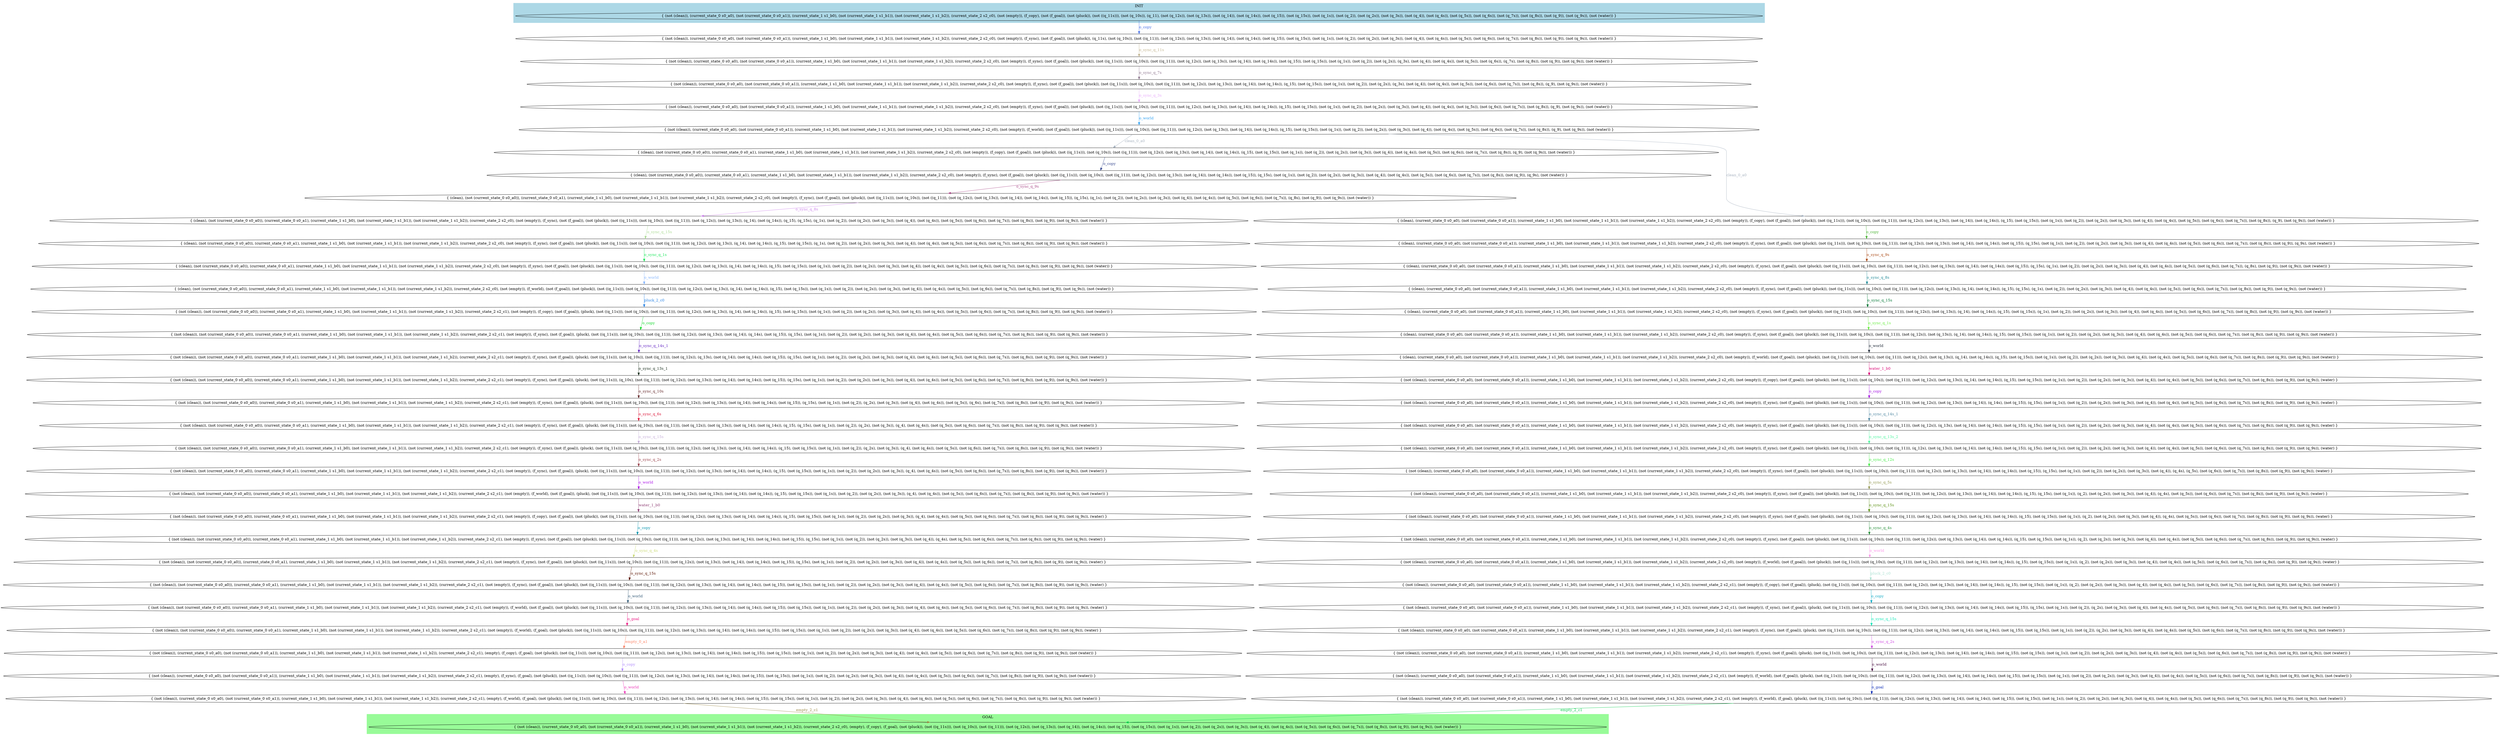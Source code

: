 digraph G {
0 [label="{ (not (clean)), (current_state_0 s0_a0), (not (current_state_0 s0_a1)), (current_state_1 s1_b0), (not (current_state_1 s1_b1)), (not (current_state_1 s1_b2)), (current_state_2 s2_c0), (not (empty)), (f_copy), (not (f_goal)), (not (pluck)), (not ((q_11s))), (not (q_10s)), (q_11), (not (q_12s)), (not (q_13s)), (not (q_14)), (not (q_14s)), (not (q_15)), (not (q_15s)), (not (q_1s)), (not (q_2)), (not (q_2s)), (not (q_3s)), (not (q_4)), (not (q_4s)), (not (q_5s)), (not (q_6s)), (not (q_7s)), (not (q_8s)), (not (q_9)), (not (q_9s)), (not (water)) }"];
1 [label="{ (not (clean)), (current_state_0 s0_a0), (not (current_state_0 s0_a1)), (current_state_1 s1_b0), (not (current_state_1 s1_b1)), (not (current_state_1 s1_b2)), (current_state_2 s2_c0), (not (empty)), (f_sync), (not (f_goal)), (not (pluck)), (q_11s), (not (q_10s)), (not ((q_11))), (not (q_12s)), (not (q_13s)), (not (q_14)), (not (q_14s)), (not (q_15)), (not (q_15s)), (not (q_1s)), (not (q_2)), (not (q_2s)), (not (q_3s)), (not (q_4)), (not (q_4s)), (not (q_5s)), (not (q_6s)), (not (q_7s)), (not (q_8s)), (not (q_9)), (not (q_9s)), (not (water)) }"];
2 [label="{ (not (clean)), (current_state_0 s0_a0), (not (current_state_0 s0_a1)), (current_state_1 s1_b0), (not (current_state_1 s1_b1)), (not (current_state_1 s1_b2)), (current_state_2 s2_c0), (not (empty)), (f_sync), (not (f_goal)), (not (pluck)), (not ((q_11s))), (not (q_10s)), (not ((q_11))), (not (q_12s)), (not (q_13s)), (not (q_14)), (not (q_14s)), (not (q_15)), (not (q_15s)), (not (q_1s)), (not (q_2)), (not (q_2s)), (q_3s), (not (q_4)), (not (q_4s)), (not (q_5s)), (not (q_6s)), (q_7s), (not (q_8s)), (not (q_9)), (not (q_9s)), (not (water)) }"];
3 [label="{ (not (clean)), (current_state_0 s0_a0), (not (current_state_0 s0_a1)), (current_state_1 s1_b0), (not (current_state_1 s1_b1)), (not (current_state_1 s1_b2)), (current_state_2 s2_c0), (not (empty)), (f_sync), (not (f_goal)), (not (pluck)), (not ((q_11s))), (not (q_10s)), (not ((q_11))), (not (q_12s)), (not (q_13s)), (not (q_14)), (not (q_14s)), (q_15), (not (q_15s)), (not (q_1s)), (not (q_2)), (not (q_2s)), (q_3s), (not (q_4)), (not (q_4s)), (not (q_5s)), (not (q_6s)), (not (q_7s)), (not (q_8s)), (q_9), (not (q_9s)), (not (water)) }"];
4 [label="{ (not (clean)), (current_state_0 s0_a0), (not (current_state_0 s0_a1)), (current_state_1 s1_b0), (not (current_state_1 s1_b1)), (not (current_state_1 s1_b2)), (current_state_2 s2_c0), (not (empty)), (f_sync), (not (f_goal)), (not (pluck)), (not ((q_11s))), (not (q_10s)), (not ((q_11))), (not (q_12s)), (not (q_13s)), (not (q_14)), (not (q_14s)), (q_15), (not (q_15s)), (not (q_1s)), (not (q_2)), (not (q_2s)), (not (q_3s)), (not (q_4)), (not (q_4s)), (not (q_5s)), (not (q_6s)), (not (q_7s)), (not (q_8s)), (q_9), (not (q_9s)), (not (water)) }"];
5 [label="{ (not (clean)), (current_state_0 s0_a0), (not (current_state_0 s0_a1)), (current_state_1 s1_b0), (not (current_state_1 s1_b1)), (not (current_state_1 s1_b2)), (current_state_2 s2_c0), (not (empty)), (f_world), (not (f_goal)), (not (pluck)), (not ((q_11s))), (not (q_10s)), (not ((q_11))), (not (q_12s)), (not (q_13s)), (not (q_14)), (not (q_14s)), (q_15), (not (q_15s)), (not (q_1s)), (not (q_2)), (not (q_2s)), (not (q_3s)), (not (q_4)), (not (q_4s)), (not (q_5s)), (not (q_6s)), (not (q_7s)), (not (q_8s)), (q_9), (not (q_9s)), (not (water)) }"];
6 [label="{ (clean), (not (current_state_0 s0_a0)), (current_state_0 s0_a1), (current_state_1 s1_b0), (not (current_state_1 s1_b1)), (not (current_state_1 s1_b2)), (current_state_2 s2_c0), (not (empty)), (f_copy), (not (f_goal)), (not (pluck)), (not ((q_11s))), (not (q_10s)), (not ((q_11))), (not (q_12s)), (not (q_13s)), (not (q_14)), (not (q_14s)), (q_15), (not (q_15s)), (not (q_1s)), (not (q_2)), (not (q_2s)), (not (q_3s)), (not (q_4)), (not (q_4s)), (not (q_5s)), (not (q_6s)), (not (q_7s)), (not (q_8s)), (q_9), (not (q_9s)), (not (water)) }"];
7 [label="{ (clean), (current_state_0 s0_a0), (not (current_state_0 s0_a1)), (current_state_1 s1_b0), (not (current_state_1 s1_b1)), (not (current_state_1 s1_b2)), (current_state_2 s2_c0), (not (empty)), (f_copy), (not (f_goal)), (not (pluck)), (not ((q_11s))), (not (q_10s)), (not ((q_11))), (not (q_12s)), (not (q_13s)), (not (q_14)), (not (q_14s)), (q_15), (not (q_15s)), (not (q_1s)), (not (q_2)), (not (q_2s)), (not (q_3s)), (not (q_4)), (not (q_4s)), (not (q_5s)), (not (q_6s)), (not (q_7s)), (not (q_8s)), (q_9), (not (q_9s)), (not (water)) }"];
8 [label="{ (clean), (not (current_state_0 s0_a0)), (current_state_0 s0_a1), (current_state_1 s1_b0), (not (current_state_1 s1_b1)), (not (current_state_1 s1_b2)), (current_state_2 s2_c0), (not (empty)), (f_sync), (not (f_goal)), (not (pluck)), (not ((q_11s))), (not (q_10s)), (not ((q_11))), (not (q_12s)), (not (q_13s)), (not (q_14)), (not (q_14s)), (not (q_15)), (q_15s), (not (q_1s)), (not (q_2)), (not (q_2s)), (not (q_3s)), (not (q_4)), (not (q_4s)), (not (q_5s)), (not (q_6s)), (not (q_7s)), (not (q_8s)), (not (q_9)), (q_9s), (not (water)) }"];
9 [label="{ (clean), (current_state_0 s0_a0), (not (current_state_0 s0_a1)), (current_state_1 s1_b0), (not (current_state_1 s1_b1)), (not (current_state_1 s1_b2)), (current_state_2 s2_c0), (not (empty)), (f_sync), (not (f_goal)), (not (pluck)), (not ((q_11s))), (not (q_10s)), (not ((q_11))), (not (q_12s)), (not (q_13s)), (not (q_14)), (not (q_14s)), (not (q_15)), (q_15s), (not (q_1s)), (not (q_2)), (not (q_2s)), (not (q_3s)), (not (q_4)), (not (q_4s)), (not (q_5s)), (not (q_6s)), (not (q_7s)), (not (q_8s)), (not (q_9)), (q_9s), (not (water)) }"];
10 [label="{ (clean), (not (current_state_0 s0_a0)), (current_state_0 s0_a1), (current_state_1 s1_b0), (not (current_state_1 s1_b1)), (not (current_state_1 s1_b2)), (current_state_2 s2_c0), (not (empty)), (f_sync), (not (f_goal)), (not (pluck)), (not ((q_11s))), (not (q_10s)), (not ((q_11))), (not (q_12s)), (not (q_13s)), (not (q_14)), (not (q_14s)), (not (q_15)), (q_15s), (q_1s), (not (q_2)), (not (q_2s)), (not (q_3s)), (not (q_4)), (not (q_4s)), (not (q_5s)), (not (q_6s)), (not (q_7s)), (q_8s), (not (q_9)), (not (q_9s)), (not (water)) }"];
11 [label="{ (clean), (current_state_0 s0_a0), (not (current_state_0 s0_a1)), (current_state_1 s1_b0), (not (current_state_1 s1_b1)), (not (current_state_1 s1_b2)), (current_state_2 s2_c0), (not (empty)), (f_sync), (not (f_goal)), (not (pluck)), (not ((q_11s))), (not (q_10s)), (not ((q_11))), (not (q_12s)), (not (q_13s)), (not (q_14)), (not (q_14s)), (not (q_15)), (q_15s), (q_1s), (not (q_2)), (not (q_2s)), (not (q_3s)), (not (q_4)), (not (q_4s)), (not (q_5s)), (not (q_6s)), (not (q_7s)), (q_8s), (not (q_9)), (not (q_9s)), (not (water)) }"];
12 [label="{ (clean), (not (current_state_0 s0_a0)), (current_state_0 s0_a1), (current_state_1 s1_b0), (not (current_state_1 s1_b1)), (not (current_state_1 s1_b2)), (current_state_2 s2_c0), (not (empty)), (f_sync), (not (f_goal)), (not (pluck)), (not ((q_11s))), (not (q_10s)), (not ((q_11))), (not (q_12s)), (not (q_13s)), (q_14), (not (q_14s)), (q_15), (q_15s), (q_1s), (not (q_2)), (not (q_2s)), (not (q_3s)), (not (q_4)), (not (q_4s)), (not (q_5s)), (not (q_6s)), (not (q_7s)), (not (q_8s)), (not (q_9)), (not (q_9s)), (not (water)) }"];
13 [label="{ (clean), (current_state_0 s0_a0), (not (current_state_0 s0_a1)), (current_state_1 s1_b0), (not (current_state_1 s1_b1)), (not (current_state_1 s1_b2)), (current_state_2 s2_c0), (not (empty)), (f_sync), (not (f_goal)), (not (pluck)), (not ((q_11s))), (not (q_10s)), (not ((q_11))), (not (q_12s)), (not (q_13s)), (q_14), (not (q_14s)), (q_15), (q_15s), (q_1s), (not (q_2)), (not (q_2s)), (not (q_3s)), (not (q_4)), (not (q_4s)), (not (q_5s)), (not (q_6s)), (not (q_7s)), (not (q_8s)), (not (q_9)), (not (q_9s)), (not (water)) }"];
14 [label="{ (clean), (not (current_state_0 s0_a0)), (current_state_0 s0_a1), (current_state_1 s1_b0), (not (current_state_1 s1_b1)), (not (current_state_1 s1_b2)), (current_state_2 s2_c0), (not (empty)), (f_sync), (not (f_goal)), (not (pluck)), (not ((q_11s))), (not (q_10s)), (not ((q_11))), (not (q_12s)), (not (q_13s)), (q_14), (not (q_14s)), (q_15), (not (q_15s)), (q_1s), (not (q_2)), (not (q_2s)), (not (q_3s)), (not (q_4)), (not (q_4s)), (not (q_5s)), (not (q_6s)), (not (q_7s)), (not (q_8s)), (not (q_9)), (not (q_9s)), (not (water)) }"];
15 [label="{ (clean), (current_state_0 s0_a0), (not (current_state_0 s0_a1)), (current_state_1 s1_b0), (not (current_state_1 s1_b1)), (not (current_state_1 s1_b2)), (current_state_2 s2_c0), (not (empty)), (f_sync), (not (f_goal)), (not (pluck)), (not ((q_11s))), (not (q_10s)), (not ((q_11))), (not (q_12s)), (not (q_13s)), (q_14), (not (q_14s)), (q_15), (not (q_15s)), (q_1s), (not (q_2)), (not (q_2s)), (not (q_3s)), (not (q_4)), (not (q_4s)), (not (q_5s)), (not (q_6s)), (not (q_7s)), (not (q_8s)), (not (q_9)), (not (q_9s)), (not (water)) }"];
16 [label="{ (clean), (not (current_state_0 s0_a0)), (current_state_0 s0_a1), (current_state_1 s1_b0), (not (current_state_1 s1_b1)), (not (current_state_1 s1_b2)), (current_state_2 s2_c0), (not (empty)), (f_sync), (not (f_goal)), (not (pluck)), (not ((q_11s))), (not (q_10s)), (not ((q_11))), (not (q_12s)), (not (q_13s)), (q_14), (not (q_14s)), (q_15), (not (q_15s)), (not (q_1s)), (not (q_2)), (not (q_2s)), (not (q_3s)), (not (q_4)), (not (q_4s)), (not (q_5s)), (not (q_6s)), (not (q_7s)), (not (q_8s)), (not (q_9)), (not (q_9s)), (not (water)) }"];
17 [label="{ (clean), (current_state_0 s0_a0), (not (current_state_0 s0_a1)), (current_state_1 s1_b0), (not (current_state_1 s1_b1)), (not (current_state_1 s1_b2)), (current_state_2 s2_c0), (not (empty)), (f_sync), (not (f_goal)), (not (pluck)), (not ((q_11s))), (not (q_10s)), (not ((q_11))), (not (q_12s)), (not (q_13s)), (q_14), (not (q_14s)), (q_15), (not (q_15s)), (not (q_1s)), (not (q_2)), (not (q_2s)), (not (q_3s)), (not (q_4)), (not (q_4s)), (not (q_5s)), (not (q_6s)), (not (q_7s)), (not (q_8s)), (not (q_9)), (not (q_9s)), (not (water)) }"];
18 [label="{ (clean), (not (current_state_0 s0_a0)), (current_state_0 s0_a1), (current_state_1 s1_b0), (not (current_state_1 s1_b1)), (not (current_state_1 s1_b2)), (current_state_2 s2_c0), (not (empty)), (f_world), (not (f_goal)), (not (pluck)), (not ((q_11s))), (not (q_10s)), (not ((q_11))), (not (q_12s)), (not (q_13s)), (q_14), (not (q_14s)), (q_15), (not (q_15s)), (not (q_1s)), (not (q_2)), (not (q_2s)), (not (q_3s)), (not (q_4)), (not (q_4s)), (not (q_5s)), (not (q_6s)), (not (q_7s)), (not (q_8s)), (not (q_9)), (not (q_9s)), (not (water)) }"];
19 [label="{ (clean), (current_state_0 s0_a0), (not (current_state_0 s0_a1)), (current_state_1 s1_b0), (not (current_state_1 s1_b1)), (not (current_state_1 s1_b2)), (current_state_2 s2_c0), (not (empty)), (f_world), (not (f_goal)), (not (pluck)), (not ((q_11s))), (not (q_10s)), (not ((q_11))), (not (q_12s)), (not (q_13s)), (q_14), (not (q_14s)), (q_15), (not (q_15s)), (not (q_1s)), (not (q_2)), (not (q_2s)), (not (q_3s)), (not (q_4)), (not (q_4s)), (not (q_5s)), (not (q_6s)), (not (q_7s)), (not (q_8s)), (not (q_9)), (not (q_9s)), (not (water)) }"];
20 [label="{ (not (clean)), (not (current_state_0 s0_a0)), (current_state_0 s0_a1), (current_state_1 s1_b0), (not (current_state_1 s1_b1)), (not (current_state_1 s1_b2)), (current_state_2 s2_c1), (not (empty)), (f_copy), (not (f_goal)), (pluck), (not ((q_11s))), (not (q_10s)), (not ((q_11))), (not (q_12s)), (not (q_13s)), (q_14), (not (q_14s)), (q_15), (not (q_15s)), (not (q_1s)), (not (q_2)), (not (q_2s)), (not (q_3s)), (not (q_4)), (not (q_4s)), (not (q_5s)), (not (q_6s)), (not (q_7s)), (not (q_8s)), (not (q_9)), (not (q_9s)), (not (water)) }"];
21 [label="{ (not (clean)), (current_state_0 s0_a0), (not (current_state_0 s0_a1)), (current_state_1 s1_b0), (not (current_state_1 s1_b1)), (not (current_state_1 s1_b2)), (current_state_2 s2_c0), (not (empty)), (f_copy), (not (f_goal)), (not (pluck)), (not ((q_11s))), (not (q_10s)), (not ((q_11))), (not (q_12s)), (not (q_13s)), (q_14), (not (q_14s)), (q_15), (not (q_15s)), (not (q_1s)), (not (q_2)), (not (q_2s)), (not (q_3s)), (not (q_4)), (not (q_4s)), (not (q_5s)), (not (q_6s)), (not (q_7s)), (not (q_8s)), (not (q_9)), (not (q_9s)), (water) }"];
22 [label="{ (not (clean)), (not (current_state_0 s0_a0)), (current_state_0 s0_a1), (current_state_1 s1_b0), (not (current_state_1 s1_b1)), (not (current_state_1 s1_b2)), (current_state_2 s2_c1), (not (empty)), (f_sync), (not (f_goal)), (pluck), (not ((q_11s))), (not (q_10s)), (not ((q_11))), (not (q_12s)), (not (q_13s)), (not (q_14)), (q_14s), (not (q_15)), (q_15s), (not (q_1s)), (not (q_2)), (not (q_2s)), (not (q_3s)), (not (q_4)), (not (q_4s)), (not (q_5s)), (not (q_6s)), (not (q_7s)), (not (q_8s)), (not (q_9)), (not (q_9s)), (not (water)) }"];
23 [label="{ (not (clean)), (current_state_0 s0_a0), (not (current_state_0 s0_a1)), (current_state_1 s1_b0), (not (current_state_1 s1_b1)), (not (current_state_1 s1_b2)), (current_state_2 s2_c0), (not (empty)), (f_sync), (not (f_goal)), (not (pluck)), (not ((q_11s))), (not (q_10s)), (not ((q_11))), (not (q_12s)), (not (q_13s)), (not (q_14)), (q_14s), (not (q_15)), (q_15s), (not (q_1s)), (not (q_2)), (not (q_2s)), (not (q_3s)), (not (q_4)), (not (q_4s)), (not (q_5s)), (not (q_6s)), (not (q_7s)), (not (q_8s)), (not (q_9)), (not (q_9s)), (water) }"];
24 [label="{ (not (clean)), (not (current_state_0 s0_a0)), (current_state_0 s0_a1), (current_state_1 s1_b0), (not (current_state_1 s1_b1)), (not (current_state_1 s1_b2)), (current_state_2 s2_c1), (not (empty)), (f_sync), (not (f_goal)), (pluck), (not ((q_11s))), (not (q_10s)), (not ((q_11))), (not (q_12s)), (q_13s), (not (q_14)), (not (q_14s)), (not (q_15)), (q_15s), (not (q_1s)), (not (q_2)), (not (q_2s)), (not (q_3s)), (not (q_4)), (not (q_4s)), (not (q_5s)), (not (q_6s)), (not (q_7s)), (not (q_8s)), (not (q_9)), (not (q_9s)), (not (water)) }"];
25 [label="{ (not (clean)), (current_state_0 s0_a0), (not (current_state_0 s0_a1)), (current_state_1 s1_b0), (not (current_state_1 s1_b1)), (not (current_state_1 s1_b2)), (current_state_2 s2_c0), (not (empty)), (f_sync), (not (f_goal)), (not (pluck)), (not ((q_11s))), (not (q_10s)), (not ((q_11))), (not (q_12s)), (q_13s), (not (q_14)), (not (q_14s)), (not (q_15)), (q_15s), (not (q_1s)), (not (q_2)), (not (q_2s)), (not (q_3s)), (not (q_4)), (not (q_4s)), (not (q_5s)), (not (q_6s)), (not (q_7s)), (not (q_8s)), (not (q_9)), (not (q_9s)), (water) }"];
26 [label="{ (not (clean)), (not (current_state_0 s0_a0)), (current_state_0 s0_a1), (current_state_1 s1_b0), (not (current_state_1 s1_b1)), (not (current_state_1 s1_b2)), (current_state_2 s2_c1), (not (empty)), (f_sync), (not (f_goal)), (pluck), (not ((q_11s))), (q_10s), (not ((q_11))), (not (q_12s)), (not (q_13s)), (not (q_14)), (not (q_14s)), (not (q_15)), (q_15s), (not (q_1s)), (not (q_2)), (not (q_2s)), (not (q_3s)), (not (q_4)), (not (q_4s)), (not (q_5s)), (not (q_6s)), (not (q_7s)), (not (q_8s)), (not (q_9)), (not (q_9s)), (not (water)) }"];
27 [label="{ (not (clean)), (current_state_0 s0_a0), (not (current_state_0 s0_a1)), (current_state_1 s1_b0), (not (current_state_1 s1_b1)), (not (current_state_1 s1_b2)), (current_state_2 s2_c0), (not (empty)), (f_sync), (not (f_goal)), (not (pluck)), (not ((q_11s))), (not (q_10s)), (not ((q_11))), (q_12s), (not (q_13s)), (not (q_14)), (not (q_14s)), (not (q_15)), (q_15s), (not (q_1s)), (not (q_2)), (not (q_2s)), (not (q_3s)), (not (q_4)), (not (q_4s)), (not (q_5s)), (not (q_6s)), (not (q_7s)), (not (q_8s)), (not (q_9)), (not (q_9s)), (water) }"];
28 [label="{ (not (clean)), (not (current_state_0 s0_a0)), (current_state_0 s0_a1), (current_state_1 s1_b0), (not (current_state_1 s1_b1)), (not (current_state_1 s1_b2)), (current_state_2 s2_c1), (not (empty)), (f_sync), (not (f_goal)), (pluck), (not ((q_11s))), (not (q_10s)), (not ((q_11))), (not (q_12s)), (not (q_13s)), (not (q_14)), (not (q_14s)), (not (q_15)), (q_15s), (not (q_1s)), (not (q_2)), (q_2s), (not (q_3s)), (not (q_4)), (not (q_4s)), (not (q_5s)), (q_6s), (not (q_7s)), (not (q_8s)), (not (q_9)), (not (q_9s)), (not (water)) }"];
29 [label="{ (not (clean)), (current_state_0 s0_a0), (not (current_state_0 s0_a1)), (current_state_1 s1_b0), (not (current_state_1 s1_b1)), (not (current_state_1 s1_b2)), (current_state_2 s2_c0), (not (empty)), (f_sync), (not (f_goal)), (not (pluck)), (not ((q_11s))), (not (q_10s)), (not ((q_11))), (not (q_12s)), (not (q_13s)), (not (q_14)), (not (q_14s)), (not (q_15)), (q_15s), (not (q_1s)), (not (q_2)), (not (q_2s)), (not (q_3s)), (not (q_4)), (q_4s), (q_5s), (not (q_6s)), (not (q_7s)), (not (q_8s)), (not (q_9)), (not (q_9s)), (water) }"];
30 [label="{ (not (clean)), (not (current_state_0 s0_a0)), (current_state_0 s0_a1), (current_state_1 s1_b0), (not (current_state_1 s1_b1)), (not (current_state_1 s1_b2)), (current_state_2 s2_c1), (not (empty)), (f_sync), (not (f_goal)), (pluck), (not ((q_11s))), (not (q_10s)), (not ((q_11))), (not (q_12s)), (not (q_13s)), (not (q_14)), (not (q_14s)), (q_15), (q_15s), (not (q_1s)), (not (q_2)), (q_2s), (not (q_3s)), (q_4), (not (q_4s)), (not (q_5s)), (not (q_6s)), (not (q_7s)), (not (q_8s)), (not (q_9)), (not (q_9s)), (not (water)) }"];
31 [label="{ (not (clean)), (current_state_0 s0_a0), (not (current_state_0 s0_a1)), (current_state_1 s1_b0), (not (current_state_1 s1_b1)), (not (current_state_1 s1_b2)), (current_state_2 s2_c0), (not (empty)), (f_sync), (not (f_goal)), (not (pluck)), (not ((q_11s))), (not (q_10s)), (not ((q_11))), (not (q_12s)), (not (q_13s)), (not (q_14)), (not (q_14s)), (q_15), (q_15s), (not (q_1s)), (q_2), (not (q_2s)), (not (q_3s)), (not (q_4)), (q_4s), (not (q_5s)), (not (q_6s)), (not (q_7s)), (not (q_8s)), (not (q_9)), (not (q_9s)), (water) }"];
32 [label="{ (not (clean)), (not (current_state_0 s0_a0)), (current_state_0 s0_a1), (current_state_1 s1_b0), (not (current_state_1 s1_b1)), (not (current_state_1 s1_b2)), (current_state_2 s2_c1), (not (empty)), (f_sync), (not (f_goal)), (pluck), (not ((q_11s))), (not (q_10s)), (not ((q_11))), (not (q_12s)), (not (q_13s)), (not (q_14)), (not (q_14s)), (q_15), (not (q_15s)), (not (q_1s)), (not (q_2)), (q_2s), (not (q_3s)), (q_4), (not (q_4s)), (not (q_5s)), (not (q_6s)), (not (q_7s)), (not (q_8s)), (not (q_9)), (not (q_9s)), (not (water)) }"];
33 [label="{ (not (clean)), (current_state_0 s0_a0), (not (current_state_0 s0_a1)), (current_state_1 s1_b0), (not (current_state_1 s1_b1)), (not (current_state_1 s1_b2)), (current_state_2 s2_c0), (not (empty)), (f_sync), (not (f_goal)), (not (pluck)), (not ((q_11s))), (not (q_10s)), (not ((q_11))), (not (q_12s)), (not (q_13s)), (not (q_14)), (not (q_14s)), (q_15), (not (q_15s)), (not (q_1s)), (q_2), (not (q_2s)), (not (q_3s)), (not (q_4)), (q_4s), (not (q_5s)), (not (q_6s)), (not (q_7s)), (not (q_8s)), (not (q_9)), (not (q_9s)), (water) }"];
34 [label="{ (not (clean)), (not (current_state_0 s0_a0)), (current_state_0 s0_a1), (current_state_1 s1_b0), (not (current_state_1 s1_b1)), (not (current_state_1 s1_b2)), (current_state_2 s2_c1), (not (empty)), (f_sync), (not (f_goal)), (pluck), (not ((q_11s))), (not (q_10s)), (not ((q_11))), (not (q_12s)), (not (q_13s)), (not (q_14)), (not (q_14s)), (q_15), (not (q_15s)), (not (q_1s)), (not (q_2)), (not (q_2s)), (not (q_3s)), (q_4), (not (q_4s)), (not (q_5s)), (not (q_6s)), (not (q_7s)), (not (q_8s)), (not (q_9)), (not (q_9s)), (not (water)) }"];
35 [label="{ (not (clean)), (current_state_0 s0_a0), (not (current_state_0 s0_a1)), (current_state_1 s1_b0), (not (current_state_1 s1_b1)), (not (current_state_1 s1_b2)), (current_state_2 s2_c0), (not (empty)), (f_sync), (not (f_goal)), (not (pluck)), (not ((q_11s))), (not (q_10s)), (not ((q_11))), (not (q_12s)), (not (q_13s)), (not (q_14)), (not (q_14s)), (q_15), (not (q_15s)), (not (q_1s)), (q_2), (not (q_2s)), (not (q_3s)), (not (q_4)), (not (q_4s)), (not (q_5s)), (not (q_6s)), (not (q_7s)), (not (q_8s)), (not (q_9)), (not (q_9s)), (water) }"];
36 [label="{ (not (clean)), (not (current_state_0 s0_a0)), (current_state_0 s0_a1), (current_state_1 s1_b0), (not (current_state_1 s1_b1)), (not (current_state_1 s1_b2)), (current_state_2 s2_c1), (not (empty)), (f_world), (not (f_goal)), (pluck), (not ((q_11s))), (not (q_10s)), (not ((q_11))), (not (q_12s)), (not (q_13s)), (not (q_14)), (not (q_14s)), (q_15), (not (q_15s)), (not (q_1s)), (not (q_2)), (not (q_2s)), (not (q_3s)), (q_4), (not (q_4s)), (not (q_5s)), (not (q_6s)), (not (q_7s)), (not (q_8s)), (not (q_9)), (not (q_9s)), (not (water)) }"];
37 [label="{ (not (clean)), (current_state_0 s0_a0), (not (current_state_0 s0_a1)), (current_state_1 s1_b0), (not (current_state_1 s1_b1)), (not (current_state_1 s1_b2)), (current_state_2 s2_c0), (not (empty)), (f_world), (not (f_goal)), (not (pluck)), (not ((q_11s))), (not (q_10s)), (not ((q_11))), (not (q_12s)), (not (q_13s)), (not (q_14)), (not (q_14s)), (q_15), (not (q_15s)), (not (q_1s)), (q_2), (not (q_2s)), (not (q_3s)), (not (q_4)), (not (q_4s)), (not (q_5s)), (not (q_6s)), (not (q_7s)), (not (q_8s)), (not (q_9)), (not (q_9s)), (water) }"];
38 [label="{ (not (clean)), (not (current_state_0 s0_a0)), (current_state_0 s0_a1), (current_state_1 s1_b0), (not (current_state_1 s1_b1)), (not (current_state_1 s1_b2)), (current_state_2 s2_c1), (not (empty)), (f_copy), (not (f_goal)), (not (pluck)), (not ((q_11s))), (not (q_10s)), (not ((q_11))), (not (q_12s)), (not (q_13s)), (not (q_14)), (not (q_14s)), (q_15), (not (q_15s)), (not (q_1s)), (not (q_2)), (not (q_2s)), (not (q_3s)), (q_4), (not (q_4s)), (not (q_5s)), (not (q_6s)), (not (q_7s)), (not (q_8s)), (not (q_9)), (not (q_9s)), (water) }"];
39 [label="{ (not (clean)), (current_state_0 s0_a0), (not (current_state_0 s0_a1)), (current_state_1 s1_b0), (not (current_state_1 s1_b1)), (not (current_state_1 s1_b2)), (current_state_2 s2_c1), (not (empty)), (f_copy), (not (f_goal)), (pluck), (not ((q_11s))), (not (q_10s)), (not ((q_11))), (not (q_12s)), (not (q_13s)), (not (q_14)), (not (q_14s)), (q_15), (not (q_15s)), (not (q_1s)), (q_2), (not (q_2s)), (not (q_3s)), (not (q_4)), (not (q_4s)), (not (q_5s)), (not (q_6s)), (not (q_7s)), (not (q_8s)), (not (q_9)), (not (q_9s)), (not (water)) }"];
40 [label="{ (not (clean)), (not (current_state_0 s0_a0)), (current_state_0 s0_a1), (current_state_1 s1_b0), (not (current_state_1 s1_b1)), (not (current_state_1 s1_b2)), (current_state_2 s2_c1), (not (empty)), (f_sync), (not (f_goal)), (not (pluck)), (not ((q_11s))), (not (q_10s)), (not ((q_11))), (not (q_12s)), (not (q_13s)), (not (q_14)), (not (q_14s)), (not (q_15)), (q_15s), (not (q_1s)), (not (q_2)), (not (q_2s)), (not (q_3s)), (not (q_4)), (q_4s), (not (q_5s)), (not (q_6s)), (not (q_7s)), (not (q_8s)), (not (q_9)), (not (q_9s)), (water) }"];
41 [label="{ (not (clean)), (current_state_0 s0_a0), (not (current_state_0 s0_a1)), (current_state_1 s1_b0), (not (current_state_1 s1_b1)), (not (current_state_1 s1_b2)), (current_state_2 s2_c1), (not (empty)), (f_sync), (not (f_goal)), (pluck), (not ((q_11s))), (not (q_10s)), (not ((q_11))), (not (q_12s)), (not (q_13s)), (not (q_14)), (not (q_14s)), (not (q_15)), (q_15s), (not (q_1s)), (not (q_2)), (q_2s), (not (q_3s)), (not (q_4)), (not (q_4s)), (not (q_5s)), (not (q_6s)), (not (q_7s)), (not (q_8s)), (not (q_9)), (not (q_9s)), (not (water)) }"];
42 [label="{ (not (clean)), (not (current_state_0 s0_a0)), (current_state_0 s0_a1), (current_state_1 s1_b0), (not (current_state_1 s1_b1)), (not (current_state_1 s1_b2)), (current_state_2 s2_c1), (not (empty)), (f_sync), (not (f_goal)), (not (pluck)), (not ((q_11s))), (not (q_10s)), (not ((q_11))), (not (q_12s)), (not (q_13s)), (not (q_14)), (not (q_14s)), (not (q_15)), (q_15s), (not (q_1s)), (not (q_2)), (not (q_2s)), (not (q_3s)), (not (q_4)), (not (q_4s)), (not (q_5s)), (not (q_6s)), (not (q_7s)), (not (q_8s)), (not (q_9)), (not (q_9s)), (water) }"];
43 [label="{ (not (clean)), (current_state_0 s0_a0), (not (current_state_0 s0_a1)), (current_state_1 s1_b0), (not (current_state_1 s1_b1)), (not (current_state_1 s1_b2)), (current_state_2 s2_c1), (not (empty)), (f_sync), (not (f_goal)), (pluck), (not ((q_11s))), (not (q_10s)), (not ((q_11))), (not (q_12s)), (not (q_13s)), (not (q_14)), (not (q_14s)), (not (q_15)), (not (q_15s)), (not (q_1s)), (not (q_2)), (q_2s), (not (q_3s)), (not (q_4)), (not (q_4s)), (not (q_5s)), (not (q_6s)), (not (q_7s)), (not (q_8s)), (not (q_9)), (not (q_9s)), (not (water)) }"];
44 [label="{ (not (clean)), (not (current_state_0 s0_a0)), (current_state_0 s0_a1), (current_state_1 s1_b0), (not (current_state_1 s1_b1)), (not (current_state_1 s1_b2)), (current_state_2 s2_c1), (not (empty)), (f_sync), (not (f_goal)), (not (pluck)), (not ((q_11s))), (not (q_10s)), (not ((q_11))), (not (q_12s)), (not (q_13s)), (not (q_14)), (not (q_14s)), (not (q_15)), (not (q_15s)), (not (q_1s)), (not (q_2)), (not (q_2s)), (not (q_3s)), (not (q_4)), (not (q_4s)), (not (q_5s)), (not (q_6s)), (not (q_7s)), (not (q_8s)), (not (q_9)), (not (q_9s)), (water) }"];
45 [label="{ (not (clean)), (current_state_0 s0_a0), (not (current_state_0 s0_a1)), (current_state_1 s1_b0), (not (current_state_1 s1_b1)), (not (current_state_1 s1_b2)), (current_state_2 s2_c1), (not (empty)), (f_sync), (not (f_goal)), (pluck), (not ((q_11s))), (not (q_10s)), (not ((q_11))), (not (q_12s)), (not (q_13s)), (not (q_14)), (not (q_14s)), (not (q_15)), (not (q_15s)), (not (q_1s)), (not (q_2)), (not (q_2s)), (not (q_3s)), (not (q_4)), (not (q_4s)), (not (q_5s)), (not (q_6s)), (not (q_7s)), (not (q_8s)), (not (q_9)), (not (q_9s)), (not (water)) }"];
46 [label="{ (not (clean)), (not (current_state_0 s0_a0)), (current_state_0 s0_a1), (current_state_1 s1_b0), (not (current_state_1 s1_b1)), (not (current_state_1 s1_b2)), (current_state_2 s2_c1), (not (empty)), (f_world), (not (f_goal)), (not (pluck)), (not ((q_11s))), (not (q_10s)), (not ((q_11))), (not (q_12s)), (not (q_13s)), (not (q_14)), (not (q_14s)), (not (q_15)), (not (q_15s)), (not (q_1s)), (not (q_2)), (not (q_2s)), (not (q_3s)), (not (q_4)), (not (q_4s)), (not (q_5s)), (not (q_6s)), (not (q_7s)), (not (q_8s)), (not (q_9)), (not (q_9s)), (water) }"];
47 [label="{ (not (clean)), (current_state_0 s0_a0), (not (current_state_0 s0_a1)), (current_state_1 s1_b0), (not (current_state_1 s1_b1)), (not (current_state_1 s1_b2)), (current_state_2 s2_c1), (not (empty)), (f_world), (not (f_goal)), (pluck), (not ((q_11s))), (not (q_10s)), (not ((q_11))), (not (q_12s)), (not (q_13s)), (not (q_14)), (not (q_14s)), (not (q_15)), (not (q_15s)), (not (q_1s)), (not (q_2)), (not (q_2s)), (not (q_3s)), (not (q_4)), (not (q_4s)), (not (q_5s)), (not (q_6s)), (not (q_7s)), (not (q_8s)), (not (q_9)), (not (q_9s)), (not (water)) }"];
48 [label="{ (not (clean)), (not (current_state_0 s0_a0)), (current_state_0 s0_a1), (current_state_1 s1_b0), (not (current_state_1 s1_b1)), (not (current_state_1 s1_b2)), (current_state_2 s2_c1), (not (empty)), (f_world), (f_goal), (not (pluck)), (not ((q_11s))), (not (q_10s)), (not ((q_11))), (not (q_12s)), (not (q_13s)), (not (q_14)), (not (q_14s)), (not (q_15)), (not (q_15s)), (not (q_1s)), (not (q_2)), (not (q_2s)), (not (q_3s)), (not (q_4)), (not (q_4s)), (not (q_5s)), (not (q_6s)), (not (q_7s)), (not (q_8s)), (not (q_9)), (not (q_9s)), (water) }"];
49 [label="{ (not (clean)), (current_state_0 s0_a0), (not (current_state_0 s0_a1)), (current_state_1 s1_b0), (not (current_state_1 s1_b1)), (not (current_state_1 s1_b2)), (current_state_2 s2_c1), (not (empty)), (f_world), (f_goal), (pluck), (not ((q_11s))), (not (q_10s)), (not ((q_11))), (not (q_12s)), (not (q_13s)), (not (q_14)), (not (q_14s)), (not (q_15)), (not (q_15s)), (not (q_1s)), (not (q_2)), (not (q_2s)), (not (q_3s)), (not (q_4)), (not (q_4s)), (not (q_5s)), (not (q_6s)), (not (q_7s)), (not (q_8s)), (not (q_9)), (not (q_9s)), (not (water)) }"];
50 [label="{ (not (clean)), (current_state_0 s0_a0), (not (current_state_0 s0_a1)), (current_state_1 s1_b0), (not (current_state_1 s1_b1)), (not (current_state_1 s1_b2)), (current_state_2 s2_c1), (empty), (f_copy), (f_goal), (not (pluck)), (not ((q_11s))), (not (q_10s)), (not ((q_11))), (not (q_12s)), (not (q_13s)), (not (q_14)), (not (q_14s)), (not (q_15)), (not (q_15s)), (not (q_1s)), (not (q_2)), (not (q_2s)), (not (q_3s)), (not (q_4)), (not (q_4s)), (not (q_5s)), (not (q_6s)), (not (q_7s)), (not (q_8s)), (not (q_9)), (not (q_9s)), (not (water)) }"];
51 [label="{ (not (clean)), (current_state_0 s0_a0), (not (current_state_0 s0_a1)), (current_state_1 s1_b0), (not (current_state_1 s1_b1)), (not (current_state_1 s1_b2)), (current_state_2 s2_c0), (empty), (f_copy), (f_goal), (not (pluck)), (not ((q_11s))), (not (q_10s)), (not ((q_11))), (not (q_12s)), (not (q_13s)), (not (q_14)), (not (q_14s)), (not (q_15)), (not (q_15s)), (not (q_1s)), (not (q_2)), (not (q_2s)), (not (q_3s)), (not (q_4)), (not (q_4s)), (not (q_5s)), (not (q_6s)), (not (q_7s)), (not (q_8s)), (not (q_9)), (not (q_9s)), (not (water)) }"];
52 [label="{ (not (clean)), (current_state_0 s0_a0), (not (current_state_0 s0_a1)), (current_state_1 s1_b0), (not (current_state_1 s1_b1)), (not (current_state_1 s1_b2)), (current_state_2 s2_c1), (empty), (f_sync), (f_goal), (not (pluck)), (not ((q_11s))), (not (q_10s)), (not ((q_11))), (not (q_12s)), (not (q_13s)), (not (q_14)), (not (q_14s)), (not (q_15)), (not (q_15s)), (not (q_1s)), (not (q_2)), (not (q_2s)), (not (q_3s)), (not (q_4)), (not (q_4s)), (not (q_5s)), (not (q_6s)), (not (q_7s)), (not (q_8s)), (not (q_9)), (not (q_9s)), (not (water)) }"];
53 [label="{ (not (clean)), (current_state_0 s0_a0), (not (current_state_0 s0_a1)), (current_state_1 s1_b0), (not (current_state_1 s1_b1)), (not (current_state_1 s1_b2)), (current_state_2 s2_c1), (empty), (f_world), (f_goal), (not (pluck)), (not ((q_11s))), (not (q_10s)), (not ((q_11))), (not (q_12s)), (not (q_13s)), (not (q_14)), (not (q_14s)), (not (q_15)), (not (q_15s)), (not (q_1s)), (not (q_2)), (not (q_2s)), (not (q_3s)), (not (q_4)), (not (q_4s)), (not (q_5s)), (not (q_6s)), (not (q_7s)), (not (q_8s)), (not (q_9)), (not (q_9s)), (not (water)) }"];
0 -> 1 [label="o_copy", color="#4A72E8", fontcolor="#4A72E8"];
1 -> 2 [label="o_sync_q_11s", color="#C1B38D", fontcolor="#C1B38D"];
2 -> 3 [label="o_sync_q_7s", color="#927B93", fontcolor="#927B93"];
3 -> 4 [label="o_sync_q_3s", color="#E8ABFB", fontcolor="#E8ABFB"];
4 -> 5 [label="o_world", color="#34A3F2", fontcolor="#34A3F2"];
5 -> 6 [label="clean_0_a0", color="#A9B4C1", fontcolor="#A9B4C1"];
5 -> 7 [label="clean_0_a0", color="#A9B4C1", fontcolor="#A9B4C1"];
6 -> 8 [label="o_copy", color="#3C4D93", fontcolor="#3C4D93"];
7 -> 9 [label="o_copy", color="#4BB435", fontcolor="#4BB435"];
8 -> 10 [label="o_sync_q_9s", color="#AB4D8B", fontcolor="#AB4D8B"];
9 -> 11 [label="o_sync_q_9s", color="#AB4B17", fontcolor="#AB4B17"];
10 -> 12 [label="o_sync_q_8s", color="#CC84EA", fontcolor="#CC84EA"];
11 -> 13 [label="o_sync_q_8s", color="#228B98", fontcolor="#228B98"];
12 -> 14 [label="o_sync_q_15s", color="#ABDB94", fontcolor="#ABDB94"];
13 -> 15 [label="o_sync_q_15s", color="#027735", fontcolor="#027735"];
14 -> 16 [label="o_sync_q_1s", color="#1DE65C", fontcolor="#1DE65C"];
15 -> 17 [label="o_sync_q_1s", color="#67EE3F", fontcolor="#67EE3F"];
16 -> 18 [label="o_world", color="#86B6FC", fontcolor="#86B6FC"];
17 -> 19 [label="o_world", color="#212B39", fontcolor="#212B39"];
18 -> 20 [label="pluck_2_c0", color="#2A84E5", fontcolor="#2A84E5"];
19 -> 21 [label="water_1_b0", color="#DA0976", fontcolor="#DA0976"];
20 -> 22 [label="o_copy", color="#13D92C", fontcolor="#13D92C"];
21 -> 23 [label="o_copy", color="#A617E2", fontcolor="#A617E2"];
22 -> 24 [label="o_sync_q_14s_1", color="#6426C4", fontcolor="#6426C4"];
23 -> 25 [label="o_sync_q_14s_1", color="#4E86A1", fontcolor="#4E86A1"];
24 -> 26 [label="o_sync_q_13s_1", color="#1F3322", fontcolor="#1F3322"];
25 -> 27 [label="o_sync_q_13s_2", color="#49F59C", fontcolor="#49F59C"];
26 -> 28 [label="o_sync_q_10s", color="#672C2E", fontcolor="#672C2E"];
27 -> 29 [label="o_sync_q_12s", color="#44ED46", fontcolor="#44ED46"];
28 -> 30 [label="o_sync_q_6s", color="#DD173A", fontcolor="#DD173A"];
29 -> 31 [label="o_sync_q_5s", color="#949952", fontcolor="#949952"];
30 -> 32 [label="o_sync_q_15s", color="#C6AFD8", fontcolor="#C6AFD8"];
31 -> 33 [label="o_sync_q_15s", color="#5A8F11", fontcolor="#5A8F11"];
32 -> 34 [label="o_sync_q_2s", color="#9A434C", fontcolor="#9A434C"];
33 -> 35 [label="o_sync_q_4s", color="#258F38", fontcolor="#258F38"];
34 -> 36 [label="o_world", color="#AE1BE8", fontcolor="#AE1BE8"];
35 -> 37 [label="o_world", color="#FA97E8", fontcolor="#FA97E8"];
36 -> 38 [label="water_1_b0", color="#914277", fontcolor="#914277"];
37 -> 39 [label="pluck_2_c0", color="#AEE2D3", fontcolor="#AEE2D3"];
38 -> 40 [label="o_copy", color="#0995AE", fontcolor="#0995AE"];
39 -> 41 [label="o_copy", color="#11AAC5", fontcolor="#11AAC5"];
40 -> 42 [label="o_sync_q_4s", color="#CBDB78", fontcolor="#CBDB78"];
41 -> 43 [label="o_sync_q_15s", color="#12E7B7", fontcolor="#12E7B7"];
42 -> 44 [label="o_sync_q_15s", color="#5F1A09", fontcolor="#5F1A09"];
43 -> 45 [label="o_sync_q_2s", color="#D04DE2", fontcolor="#D04DE2"];
44 -> 46 [label="o_world", color="#375D79", fontcolor="#375D79"];
45 -> 47 [label="o_world", color="#4E1748", fontcolor="#4E1748"];
46 -> 48 [label="o_goal", color="#EB1883", fontcolor="#EB1883"];
47 -> 49 [label="o_goal", color="#0E2EB6", fontcolor="#0E2EB6"];
48 -> 50 [label="empty_0_a1", color="#FB8365", fontcolor="#FB8365"];
49 -> 51 [label="empty_2_c1", color="#06CC4B", fontcolor="#06CC4B"];
50 -> 52 [label="o_copy", color="#B28DFB", fontcolor="#B28DFB"];
52 -> 53 [label="o_world", color="#EB37B7", fontcolor="#EB37B7"];
53 -> 51 [label="empty_2_c1", color="#9C8947", fontcolor="#9C8947"];
subgraph cluster_goal_51 {
style=filled;
color=palegreen;
51;
label="GOAL";
}
subgraph cluster_init {
style=filled;
color=lightblue;
0;
label="INIT";
}
}
